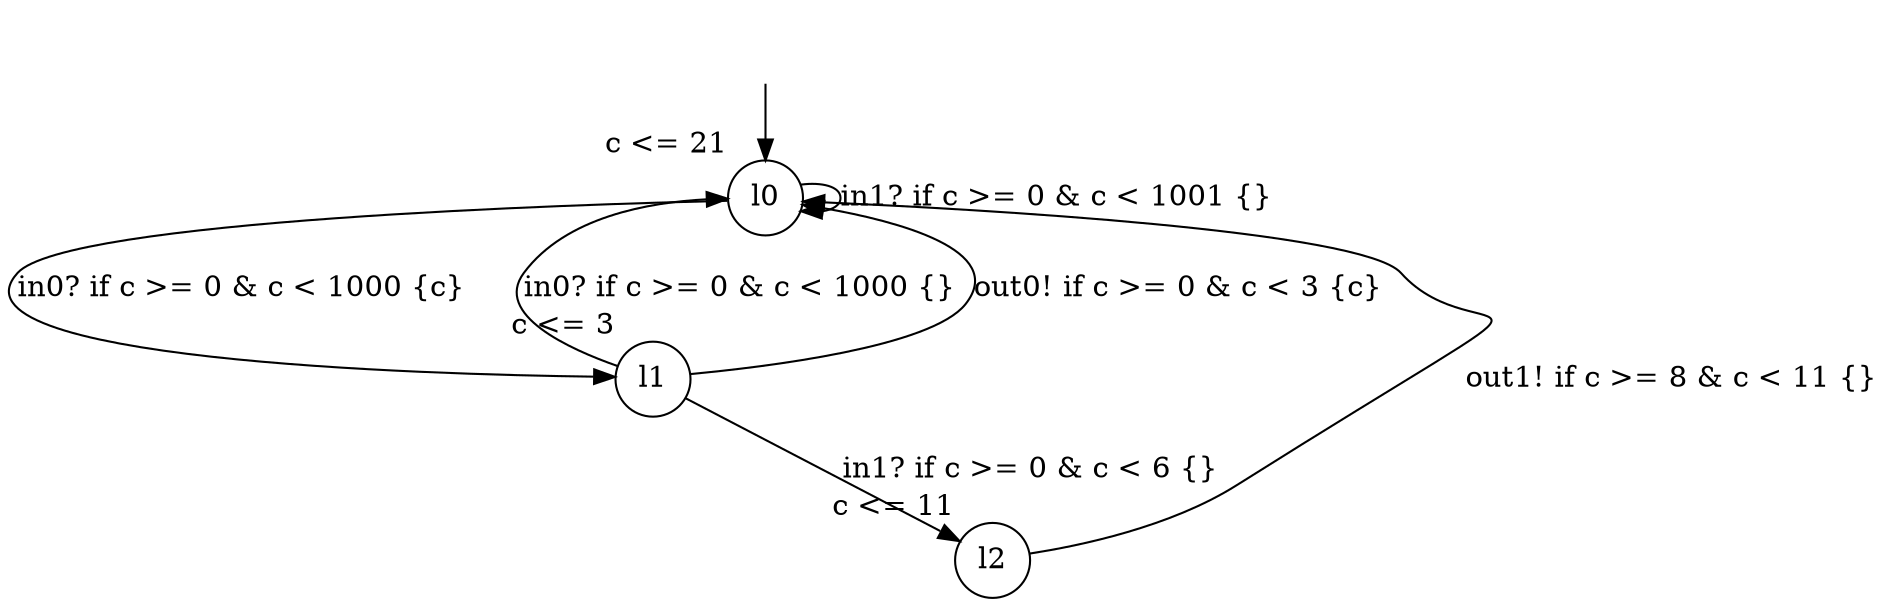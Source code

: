 digraph g {
__start0 [label="" shape="none"];
l0 [shape="circle" margin=0 label="l0", xlabel="c <= 21"];
l1 [shape="circle" margin=0 label="l1", xlabel="c <= 3"];
l2 [shape="circle" margin=0 label="l2", xlabel="c <= 11"];
l0 -> l0 [label="in1? if c >= 0 & c < 1001 {} "];
l0 -> l1 [label="in0? if c >= 0 & c < 1000 {c} "];
l1 -> l0 [label="in0? if c >= 0 & c < 1000 {} "];
l1 -> l0 [label="out0! if c >= 0 & c < 3 {c} "];
l1 -> l2 [label="in1? if c >= 0 & c < 6 {} "];
l2 -> l0 [label="out1! if c >= 8 & c < 11 {} "];
__start0 -> l0;
}
